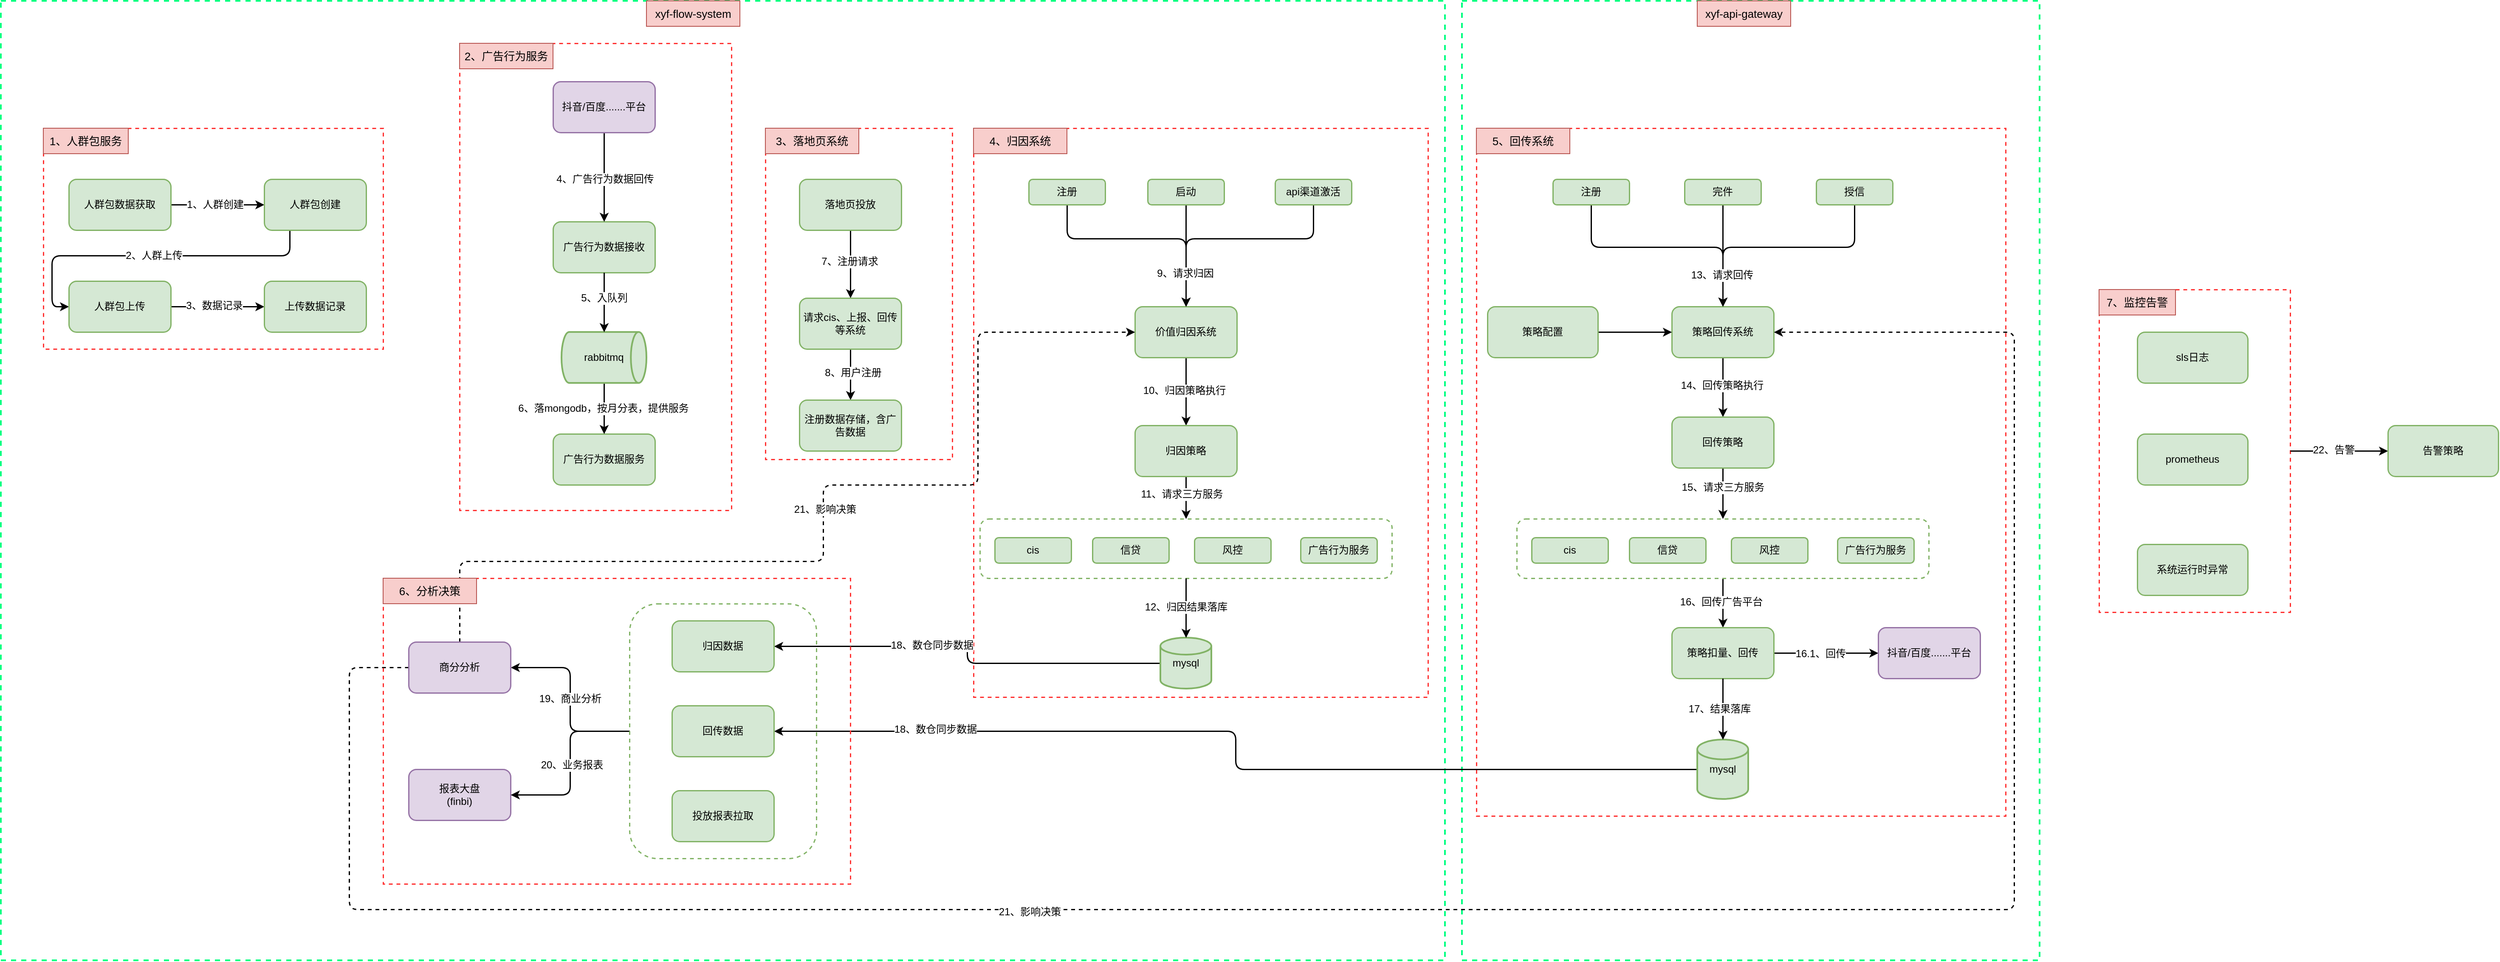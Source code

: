 <mxfile version="22.1.11" type="github">
  <diagram name="第 1 页" id="5njQPk8m6PvZPKcmq6S2">
    <mxGraphModel dx="3382" dy="1094" grid="1" gridSize="10" guides="1" tooltips="1" connect="1" arrows="1" fold="1" page="1" pageScale="1" pageWidth="827" pageHeight="1169" math="0" shadow="0">
      <root>
        <mxCell id="0" />
        <mxCell id="1" parent="0" />
        <mxCell id="nWeuy2JTWFIwtImtD7Wy-154" value="" style="rounded=0;whiteSpace=wrap;html=1;strokeWidth=1.5;fillColor=none;strokeColor=#FF3333;dashed=1;" vertex="1" parent="1">
          <mxGeometry x="737" y="260" width="623" height="810" as="geometry" />
        </mxCell>
        <mxCell id="nWeuy2JTWFIwtImtD7Wy-152" value="" style="rounded=0;whiteSpace=wrap;html=1;strokeWidth=1.5;fillColor=none;strokeColor=#FF3333;dashed=1;" vertex="1" parent="1">
          <mxGeometry x="145" y="260" width="535" height="670" as="geometry" />
        </mxCell>
        <mxCell id="nWeuy2JTWFIwtImtD7Wy-146" value="" style="rounded=0;whiteSpace=wrap;html=1;strokeWidth=1.5;fillColor=none;strokeColor=#FF3333;dashed=1;" vertex="1" parent="1">
          <mxGeometry x="-950" y="260" width="400" height="260" as="geometry" />
        </mxCell>
        <mxCell id="nWeuy2JTWFIwtImtD7Wy-149" value="" style="rounded=0;whiteSpace=wrap;html=1;strokeWidth=1.5;fillColor=none;strokeColor=#FF3333;dashed=1;" vertex="1" parent="1">
          <mxGeometry x="-460" y="160" width="320" height="550" as="geometry" />
        </mxCell>
        <mxCell id="nWeuy2JTWFIwtImtD7Wy-150" value="" style="rounded=0;whiteSpace=wrap;html=1;strokeWidth=1.5;fillColor=none;strokeColor=#FF3333;dashed=1;" vertex="1" parent="1">
          <mxGeometry x="-100" y="260" width="220" height="390" as="geometry" />
        </mxCell>
        <mxCell id="nWeuy2JTWFIwtImtD7Wy-137" value="" style="rounded=0;whiteSpace=wrap;html=1;strokeWidth=1.5;fillColor=none;strokeColor=#FF3333;dashed=1;" vertex="1" parent="1">
          <mxGeometry x="1470" y="450" width="225" height="380" as="geometry" />
        </mxCell>
        <mxCell id="nWeuy2JTWFIwtImtD7Wy-143" style="edgeStyle=orthogonalEdgeStyle;shape=connector;rounded=1;orthogonalLoop=1;jettySize=auto;html=1;labelBackgroundColor=default;strokeColor=default;strokeWidth=1.5;align=center;verticalAlign=middle;fontFamily=Helvetica;fontSize=12;fontColor=default;endArrow=classic;entryX=0;entryY=0.5;entryDx=0;entryDy=0;" edge="1" parent="1" source="nWeuy2JTWFIwtImtD7Wy-137" target="nWeuy2JTWFIwtImtD7Wy-144">
          <mxGeometry relative="1" as="geometry">
            <mxPoint x="1780" y="640" as="targetPoint" />
          </mxGeometry>
        </mxCell>
        <mxCell id="nWeuy2JTWFIwtImtD7Wy-145" value="22、告警" style="edgeLabel;html=1;align=center;verticalAlign=middle;resizable=0;points=[];fontSize=12;fontFamily=Helvetica;fontColor=default;" vertex="1" connectable="0" parent="nWeuy2JTWFIwtImtD7Wy-143">
          <mxGeometry x="-0.111" y="1" relative="1" as="geometry">
            <mxPoint as="offset" />
          </mxGeometry>
        </mxCell>
        <mxCell id="nWeuy2JTWFIwtImtD7Wy-72" value="" style="rounded=1;whiteSpace=wrap;html=1;strokeWidth=1.5;fillColor=none;strokeColor=#82b366;dashed=1;" vertex="1" parent="1">
          <mxGeometry x="152.5" y="720" width="485" height="70" as="geometry" />
        </mxCell>
        <mxCell id="nWeuy2JTWFIwtImtD7Wy-4" value="" style="rounded=0;whiteSpace=wrap;html=1;strokeColor=#00FF80;strokeWidth=2;align=center;verticalAlign=top;fontFamily=Helvetica;fontSize=12;fontColor=default;fillColor=none;dashed=1;fontStyle=1" vertex="1" parent="1">
          <mxGeometry x="720" y="110" width="680" height="1130" as="geometry" />
        </mxCell>
        <mxCell id="nWeuy2JTWFIwtImtD7Wy-5" value="" style="rounded=0;whiteSpace=wrap;html=1;strokeColor=#00FF80;strokeWidth=2;align=center;verticalAlign=top;fontFamily=Helvetica;fontSize=12;fontColor=default;fillColor=none;dashed=1;" vertex="1" parent="1">
          <mxGeometry x="-1000" y="110" width="1700" height="1130" as="geometry" />
        </mxCell>
        <mxCell id="nWeuy2JTWFIwtImtD7Wy-6" value="投放报表拉取" style="rounded=1;whiteSpace=wrap;html=1;strokeWidth=1.5;fillColor=#d5e8d4;strokeColor=#82b366;" vertex="1" parent="1">
          <mxGeometry x="-210" y="1040" width="120" height="60" as="geometry" />
        </mxCell>
        <mxCell id="nWeuy2JTWFIwtImtD7Wy-50" value="" style="edgeStyle=orthogonalEdgeStyle;shape=connector;rounded=0;orthogonalLoop=1;jettySize=auto;html=1;labelBackgroundColor=default;strokeColor=default;strokeWidth=1.5;align=center;verticalAlign=middle;fontFamily=Helvetica;fontSize=12;fontColor=default;endArrow=classic;" edge="1" parent="1" source="nWeuy2JTWFIwtImtD7Wy-7" target="nWeuy2JTWFIwtImtD7Wy-49">
          <mxGeometry relative="1" as="geometry" />
        </mxCell>
        <mxCell id="nWeuy2JTWFIwtImtD7Wy-51" value="7、注册请求" style="edgeLabel;html=1;align=center;verticalAlign=middle;resizable=0;points=[];fontSize=12;fontFamily=Helvetica;fontColor=default;" vertex="1" connectable="0" parent="nWeuy2JTWFIwtImtD7Wy-50">
          <mxGeometry x="-0.075" y="-1" relative="1" as="geometry">
            <mxPoint as="offset" />
          </mxGeometry>
        </mxCell>
        <mxCell id="nWeuy2JTWFIwtImtD7Wy-7" value="落地页投放" style="rounded=1;whiteSpace=wrap;html=1;strokeWidth=1.5;fillColor=#d5e8d4;strokeColor=#82b366;" vertex="1" parent="1">
          <mxGeometry x="-60" y="320" width="120" height="60" as="geometry" />
        </mxCell>
        <mxCell id="nWeuy2JTWFIwtImtD7Wy-90" style="edgeStyle=orthogonalEdgeStyle;shape=connector;rounded=1;orthogonalLoop=1;jettySize=auto;html=1;labelBackgroundColor=default;strokeColor=default;strokeWidth=1.5;align=center;verticalAlign=middle;fontFamily=Helvetica;fontSize=12;fontColor=default;endArrow=classic;" edge="1" parent="1" source="nWeuy2JTWFIwtImtD7Wy-8" target="nWeuy2JTWFIwtImtD7Wy-89">
          <mxGeometry relative="1" as="geometry" />
        </mxCell>
        <mxCell id="nWeuy2JTWFIwtImtD7Wy-91" value="14、回传策略执行" style="edgeLabel;html=1;align=center;verticalAlign=middle;resizable=0;points=[];fontSize=12;fontFamily=Helvetica;fontColor=default;" vertex="1" connectable="0" parent="nWeuy2JTWFIwtImtD7Wy-90">
          <mxGeometry x="-0.057" y="-1" relative="1" as="geometry">
            <mxPoint as="offset" />
          </mxGeometry>
        </mxCell>
        <mxCell id="nWeuy2JTWFIwtImtD7Wy-8" value="策略回传系统" style="rounded=1;whiteSpace=wrap;html=1;strokeWidth=1.5;fillColor=#d5e8d4;strokeColor=#82b366;" vertex="1" parent="1">
          <mxGeometry x="967" y="470" width="120" height="60" as="geometry" />
        </mxCell>
        <mxCell id="nWeuy2JTWFIwtImtD7Wy-63" value="" style="edgeStyle=orthogonalEdgeStyle;shape=connector;rounded=0;orthogonalLoop=1;jettySize=auto;html=1;labelBackgroundColor=default;strokeColor=default;strokeWidth=1.5;align=center;verticalAlign=middle;fontFamily=Helvetica;fontSize=12;fontColor=default;endArrow=classic;" edge="1" parent="1" source="nWeuy2JTWFIwtImtD7Wy-9" target="nWeuy2JTWFIwtImtD7Wy-62">
          <mxGeometry relative="1" as="geometry" />
        </mxCell>
        <mxCell id="nWeuy2JTWFIwtImtD7Wy-64" value="10、归因策略执行" style="edgeLabel;html=1;align=center;verticalAlign=middle;resizable=0;points=[];fontSize=12;fontFamily=Helvetica;fontColor=default;" vertex="1" connectable="0" parent="nWeuy2JTWFIwtImtD7Wy-63">
          <mxGeometry x="-0.029" y="-2" relative="1" as="geometry">
            <mxPoint as="offset" />
          </mxGeometry>
        </mxCell>
        <mxCell id="nWeuy2JTWFIwtImtD7Wy-9" value="价值归因系统" style="rounded=1;whiteSpace=wrap;html=1;strokeWidth=1.5;fillColor=#d5e8d4;strokeColor=#82b366;" vertex="1" parent="1">
          <mxGeometry x="335" y="470" width="120" height="60" as="geometry" />
        </mxCell>
        <mxCell id="nWeuy2JTWFIwtImtD7Wy-88" style="edgeStyle=orthogonalEdgeStyle;shape=connector;rounded=1;orthogonalLoop=1;jettySize=auto;html=1;entryX=0;entryY=0.5;entryDx=0;entryDy=0;labelBackgroundColor=default;strokeColor=default;strokeWidth=1.5;align=center;verticalAlign=middle;fontFamily=Helvetica;fontSize=12;fontColor=default;endArrow=classic;" edge="1" parent="1" source="nWeuy2JTWFIwtImtD7Wy-10" target="nWeuy2JTWFIwtImtD7Wy-8">
          <mxGeometry relative="1" as="geometry" />
        </mxCell>
        <mxCell id="nWeuy2JTWFIwtImtD7Wy-10" value="策略配置" style="rounded=1;whiteSpace=wrap;html=1;strokeWidth=1.5;fillColor=#d5e8d4;strokeColor=#82b366;" vertex="1" parent="1">
          <mxGeometry x="750" y="470" width="130" height="60" as="geometry" />
        </mxCell>
        <mxCell id="nWeuy2JTWFIwtImtD7Wy-32" style="edgeStyle=orthogonalEdgeStyle;rounded=0;orthogonalLoop=1;jettySize=auto;html=1;entryX=0;entryY=0.5;entryDx=0;entryDy=0;fontFamily=Helvetica;fontSize=12;fontColor=default;strokeWidth=1.5;" edge="1" parent="1" source="nWeuy2JTWFIwtImtD7Wy-11" target="nWeuy2JTWFIwtImtD7Wy-29">
          <mxGeometry relative="1" as="geometry" />
        </mxCell>
        <mxCell id="nWeuy2JTWFIwtImtD7Wy-37" value="1、人群创建" style="edgeLabel;html=1;align=center;verticalAlign=middle;resizable=0;points=[];fontSize=12;fontFamily=Helvetica;fontColor=default;" vertex="1" connectable="0" parent="nWeuy2JTWFIwtImtD7Wy-32">
          <mxGeometry x="-0.25" y="2" relative="1" as="geometry">
            <mxPoint x="10" y="2" as="offset" />
          </mxGeometry>
        </mxCell>
        <mxCell id="nWeuy2JTWFIwtImtD7Wy-11" value="人群包数据获取" style="rounded=1;whiteSpace=wrap;html=1;strokeWidth=1.5;fillColor=#d5e8d4;strokeColor=#82b366;" vertex="1" parent="1">
          <mxGeometry x="-920" y="320" width="120" height="60" as="geometry" />
        </mxCell>
        <mxCell id="nWeuy2JTWFIwtImtD7Wy-12" value="报表大盘&lt;br&gt;(finbi)" style="rounded=1;whiteSpace=wrap;html=1;strokeWidth=1.5;fillColor=#e1d5e7;strokeColor=#9673a6;" vertex="1" parent="1">
          <mxGeometry x="-520" y="1015" width="120" height="60" as="geometry" />
        </mxCell>
        <mxCell id="nWeuy2JTWFIwtImtD7Wy-13" value="广告行为数据接收" style="rounded=1;whiteSpace=wrap;html=1;strokeWidth=1.5;fillColor=#d5e8d4;strokeColor=#82b366;" vertex="1" parent="1">
          <mxGeometry x="-350" y="370" width="120" height="60" as="geometry" />
        </mxCell>
        <mxCell id="nWeuy2JTWFIwtImtD7Wy-35" style="edgeStyle=orthogonalEdgeStyle;shape=connector;rounded=1;orthogonalLoop=1;jettySize=auto;html=1;entryX=0;entryY=0.5;entryDx=0;entryDy=0;labelBackgroundColor=default;strokeColor=default;strokeWidth=1.5;align=center;verticalAlign=middle;fontFamily=Helvetica;fontSize=12;fontColor=default;endArrow=classic;" edge="1" parent="1" source="nWeuy2JTWFIwtImtD7Wy-29" target="nWeuy2JTWFIwtImtD7Wy-30">
          <mxGeometry relative="1" as="geometry">
            <Array as="points">
              <mxPoint x="-660" y="410" />
              <mxPoint x="-940" y="410" />
              <mxPoint x="-940" y="470" />
            </Array>
          </mxGeometry>
        </mxCell>
        <mxCell id="nWeuy2JTWFIwtImtD7Wy-38" value="2、人群上传" style="edgeLabel;html=1;align=center;verticalAlign=middle;resizable=0;points=[];fontSize=12;fontFamily=Helvetica;fontColor=default;" vertex="1" connectable="0" parent="nWeuy2JTWFIwtImtD7Wy-35">
          <mxGeometry x="-0.026" relative="1" as="geometry">
            <mxPoint as="offset" />
          </mxGeometry>
        </mxCell>
        <mxCell id="nWeuy2JTWFIwtImtD7Wy-29" value="人群包创建" style="rounded=1;whiteSpace=wrap;html=1;strokeWidth=1.5;fillColor=#d5e8d4;strokeColor=#82b366;" vertex="1" parent="1">
          <mxGeometry x="-690" y="320" width="120" height="60" as="geometry" />
        </mxCell>
        <mxCell id="nWeuy2JTWFIwtImtD7Wy-36" style="edgeStyle=orthogonalEdgeStyle;shape=connector;rounded=0;orthogonalLoop=1;jettySize=auto;html=1;entryX=0;entryY=0.5;entryDx=0;entryDy=0;labelBackgroundColor=default;strokeColor=default;strokeWidth=1.5;align=center;verticalAlign=middle;fontFamily=Helvetica;fontSize=12;fontColor=default;endArrow=classic;" edge="1" parent="1" source="nWeuy2JTWFIwtImtD7Wy-30" target="nWeuy2JTWFIwtImtD7Wy-31">
          <mxGeometry relative="1" as="geometry" />
        </mxCell>
        <mxCell id="nWeuy2JTWFIwtImtD7Wy-39" value="3、数据记录" style="edgeLabel;html=1;align=center;verticalAlign=middle;resizable=0;points=[];fontSize=12;fontFamily=Helvetica;fontColor=default;" vertex="1" connectable="0" parent="nWeuy2JTWFIwtImtD7Wy-36">
          <mxGeometry x="-0.073" y="5" relative="1" as="geometry">
            <mxPoint y="4" as="offset" />
          </mxGeometry>
        </mxCell>
        <mxCell id="nWeuy2JTWFIwtImtD7Wy-30" value="人群包上传" style="rounded=1;whiteSpace=wrap;html=1;strokeWidth=1.5;fillColor=#d5e8d4;strokeColor=#82b366;" vertex="1" parent="1">
          <mxGeometry x="-920" y="440" width="120" height="60" as="geometry" />
        </mxCell>
        <mxCell id="nWeuy2JTWFIwtImtD7Wy-31" value="上传数据记录" style="rounded=1;whiteSpace=wrap;html=1;strokeWidth=1.5;fillColor=#d5e8d4;strokeColor=#82b366;" vertex="1" parent="1">
          <mxGeometry x="-690" y="440" width="120" height="60" as="geometry" />
        </mxCell>
        <mxCell id="nWeuy2JTWFIwtImtD7Wy-41" style="edgeStyle=orthogonalEdgeStyle;shape=connector;rounded=0;orthogonalLoop=1;jettySize=auto;html=1;entryX=0.5;entryY=0;entryDx=0;entryDy=0;labelBackgroundColor=default;strokeColor=default;strokeWidth=1.5;align=center;verticalAlign=middle;fontFamily=Helvetica;fontSize=12;fontColor=default;endArrow=classic;" edge="1" parent="1" source="nWeuy2JTWFIwtImtD7Wy-40" target="nWeuy2JTWFIwtImtD7Wy-13">
          <mxGeometry relative="1" as="geometry" />
        </mxCell>
        <mxCell id="nWeuy2JTWFIwtImtD7Wy-42" value="4、广告行为数据回传" style="edgeLabel;html=1;align=center;verticalAlign=middle;resizable=0;points=[];fontSize=12;fontFamily=Helvetica;fontColor=default;" vertex="1" connectable="0" parent="nWeuy2JTWFIwtImtD7Wy-41">
          <mxGeometry x="0.05" y="1" relative="1" as="geometry">
            <mxPoint as="offset" />
          </mxGeometry>
        </mxCell>
        <mxCell id="nWeuy2JTWFIwtImtD7Wy-40" value="抖音/百度.......平台" style="rounded=1;whiteSpace=wrap;html=1;strokeWidth=1.5;fillColor=#e1d5e7;strokeColor=#9673a6;" vertex="1" parent="1">
          <mxGeometry x="-350" y="205" width="120" height="60" as="geometry" />
        </mxCell>
        <mxCell id="nWeuy2JTWFIwtImtD7Wy-43" value="广告行为数据服务" style="rounded=1;whiteSpace=wrap;html=1;strokeWidth=1.5;fillColor=#d5e8d4;strokeColor=#82b366;" vertex="1" parent="1">
          <mxGeometry x="-350" y="620" width="120" height="60" as="geometry" />
        </mxCell>
        <mxCell id="nWeuy2JTWFIwtImtD7Wy-46" style="edgeStyle=orthogonalEdgeStyle;shape=connector;rounded=0;orthogonalLoop=1;jettySize=auto;html=1;entryX=0.5;entryY=0;entryDx=0;entryDy=0;labelBackgroundColor=default;strokeColor=default;strokeWidth=1.5;align=center;verticalAlign=middle;fontFamily=Helvetica;fontSize=12;fontColor=default;endArrow=classic;" edge="1" parent="1" source="nWeuy2JTWFIwtImtD7Wy-44" target="nWeuy2JTWFIwtImtD7Wy-43">
          <mxGeometry relative="1" as="geometry" />
        </mxCell>
        <mxCell id="nWeuy2JTWFIwtImtD7Wy-48" value="6、落mongodb，按月分表，提供服务" style="edgeLabel;html=1;align=center;verticalAlign=middle;resizable=0;points=[];fontSize=12;fontFamily=Helvetica;fontColor=default;" vertex="1" connectable="0" parent="nWeuy2JTWFIwtImtD7Wy-46">
          <mxGeometry y="-1" relative="1" as="geometry">
            <mxPoint as="offset" />
          </mxGeometry>
        </mxCell>
        <mxCell id="nWeuy2JTWFIwtImtD7Wy-44" value="rabbitmq" style="strokeWidth=2;html=1;shape=mxgraph.flowchart.direct_data;whiteSpace=wrap;rounded=1;strokeColor=#82b366;align=center;verticalAlign=middle;fontFamily=Helvetica;fontSize=12;fontColor=default;fillColor=#d5e8d4;" vertex="1" parent="1">
          <mxGeometry x="-340" y="500" width="100" height="60" as="geometry" />
        </mxCell>
        <mxCell id="nWeuy2JTWFIwtImtD7Wy-45" style="edgeStyle=orthogonalEdgeStyle;shape=connector;rounded=0;orthogonalLoop=1;jettySize=auto;html=1;entryX=0.5;entryY=0;entryDx=0;entryDy=0;entryPerimeter=0;labelBackgroundColor=default;strokeColor=default;strokeWidth=1.5;align=center;verticalAlign=middle;fontFamily=Helvetica;fontSize=12;fontColor=default;endArrow=classic;" edge="1" parent="1" source="nWeuy2JTWFIwtImtD7Wy-13" target="nWeuy2JTWFIwtImtD7Wy-44">
          <mxGeometry relative="1" as="geometry" />
        </mxCell>
        <mxCell id="nWeuy2JTWFIwtImtD7Wy-47" value="5、入队列" style="edgeLabel;html=1;align=center;verticalAlign=middle;resizable=0;points=[];fontSize=12;fontFamily=Helvetica;fontColor=default;" vertex="1" connectable="0" parent="nWeuy2JTWFIwtImtD7Wy-45">
          <mxGeometry x="-0.314" y="1" relative="1" as="geometry">
            <mxPoint x="-1" y="6" as="offset" />
          </mxGeometry>
        </mxCell>
        <mxCell id="nWeuy2JTWFIwtImtD7Wy-53" value="" style="edgeStyle=orthogonalEdgeStyle;shape=connector;rounded=0;orthogonalLoop=1;jettySize=auto;html=1;labelBackgroundColor=default;strokeColor=default;strokeWidth=1.5;align=center;verticalAlign=middle;fontFamily=Helvetica;fontSize=12;fontColor=default;endArrow=classic;" edge="1" parent="1" source="nWeuy2JTWFIwtImtD7Wy-49" target="nWeuy2JTWFIwtImtD7Wy-52">
          <mxGeometry relative="1" as="geometry" />
        </mxCell>
        <mxCell id="nWeuy2JTWFIwtImtD7Wy-54" value="8、用户注册" style="edgeLabel;html=1;align=center;verticalAlign=middle;resizable=0;points=[];fontSize=12;fontFamily=Helvetica;fontColor=default;" vertex="1" connectable="0" parent="nWeuy2JTWFIwtImtD7Wy-53">
          <mxGeometry x="-0.08" y="3" relative="1" as="geometry">
            <mxPoint as="offset" />
          </mxGeometry>
        </mxCell>
        <mxCell id="nWeuy2JTWFIwtImtD7Wy-49" value="请求cis、上报、回传等系统" style="rounded=1;whiteSpace=wrap;html=1;strokeWidth=1.5;fillColor=#d5e8d4;strokeColor=#82b366;" vertex="1" parent="1">
          <mxGeometry x="-60" y="460" width="120" height="60" as="geometry" />
        </mxCell>
        <mxCell id="nWeuy2JTWFIwtImtD7Wy-52" value="注册数据存储，含广告数据" style="rounded=1;whiteSpace=wrap;html=1;strokeWidth=1.5;fillColor=#d5e8d4;strokeColor=#82b366;" vertex="1" parent="1">
          <mxGeometry x="-60" y="580" width="120" height="60" as="geometry" />
        </mxCell>
        <mxCell id="nWeuy2JTWFIwtImtD7Wy-58" style="edgeStyle=orthogonalEdgeStyle;shape=connector;rounded=1;orthogonalLoop=1;jettySize=auto;html=1;entryX=0.5;entryY=0;entryDx=0;entryDy=0;labelBackgroundColor=default;strokeColor=default;strokeWidth=1.5;align=center;verticalAlign=middle;fontFamily=Helvetica;fontSize=12;fontColor=default;endArrow=classic;" edge="1" parent="1" source="nWeuy2JTWFIwtImtD7Wy-55" target="nWeuy2JTWFIwtImtD7Wy-9">
          <mxGeometry relative="1" as="geometry">
            <Array as="points">
              <mxPoint x="255" y="390" />
              <mxPoint x="395" y="390" />
            </Array>
          </mxGeometry>
        </mxCell>
        <mxCell id="nWeuy2JTWFIwtImtD7Wy-55" value="注册" style="rounded=1;whiteSpace=wrap;html=1;strokeWidth=1.5;fillColor=#d5e8d4;strokeColor=#82b366;" vertex="1" parent="1">
          <mxGeometry x="210" y="320" width="90" height="30" as="geometry" />
        </mxCell>
        <mxCell id="nWeuy2JTWFIwtImtD7Wy-59" style="edgeStyle=orthogonalEdgeStyle;shape=connector;rounded=0;orthogonalLoop=1;jettySize=auto;html=1;entryX=0.5;entryY=0;entryDx=0;entryDy=0;labelBackgroundColor=default;strokeColor=default;strokeWidth=1.5;align=center;verticalAlign=middle;fontFamily=Helvetica;fontSize=12;fontColor=default;endArrow=classic;" edge="1" parent="1" source="nWeuy2JTWFIwtImtD7Wy-56" target="nWeuy2JTWFIwtImtD7Wy-9">
          <mxGeometry relative="1" as="geometry" />
        </mxCell>
        <mxCell id="nWeuy2JTWFIwtImtD7Wy-56" value="启动" style="rounded=1;whiteSpace=wrap;html=1;strokeWidth=1.5;fillColor=#d5e8d4;strokeColor=#82b366;" vertex="1" parent="1">
          <mxGeometry x="350" y="320" width="90" height="30" as="geometry" />
        </mxCell>
        <mxCell id="nWeuy2JTWFIwtImtD7Wy-60" style="edgeStyle=orthogonalEdgeStyle;shape=connector;rounded=1;orthogonalLoop=1;jettySize=auto;html=1;entryX=0.5;entryY=0;entryDx=0;entryDy=0;labelBackgroundColor=default;strokeColor=default;strokeWidth=1.5;align=center;verticalAlign=middle;fontFamily=Helvetica;fontSize=12;fontColor=default;endArrow=classic;" edge="1" parent="1" source="nWeuy2JTWFIwtImtD7Wy-57" target="nWeuy2JTWFIwtImtD7Wy-9">
          <mxGeometry relative="1" as="geometry">
            <Array as="points">
              <mxPoint x="545" y="390" />
              <mxPoint x="395" y="390" />
            </Array>
          </mxGeometry>
        </mxCell>
        <mxCell id="nWeuy2JTWFIwtImtD7Wy-61" value="9、请求归因" style="edgeLabel;html=1;align=center;verticalAlign=middle;resizable=0;points=[];fontSize=12;fontFamily=Helvetica;fontColor=default;" vertex="1" connectable="0" parent="nWeuy2JTWFIwtImtD7Wy-60">
          <mxGeometry x="0.711" y="-1" relative="1" as="geometry">
            <mxPoint as="offset" />
          </mxGeometry>
        </mxCell>
        <mxCell id="nWeuy2JTWFIwtImtD7Wy-57" value="api渠道激活" style="rounded=1;whiteSpace=wrap;html=1;strokeWidth=1.5;fillColor=#d5e8d4;strokeColor=#82b366;" vertex="1" parent="1">
          <mxGeometry x="500" y="320" width="90" height="30" as="geometry" />
        </mxCell>
        <mxCell id="nWeuy2JTWFIwtImtD7Wy-73" style="edgeStyle=orthogonalEdgeStyle;shape=connector;rounded=0;orthogonalLoop=1;jettySize=auto;html=1;entryX=0.5;entryY=0;entryDx=0;entryDy=0;labelBackgroundColor=default;strokeColor=default;strokeWidth=1.5;align=center;verticalAlign=middle;fontFamily=Helvetica;fontSize=12;fontColor=default;endArrow=classic;" edge="1" parent="1" source="nWeuy2JTWFIwtImtD7Wy-62" target="nWeuy2JTWFIwtImtD7Wy-72">
          <mxGeometry relative="1" as="geometry" />
        </mxCell>
        <mxCell id="nWeuy2JTWFIwtImtD7Wy-75" value="11、请求三方服务" style="edgeLabel;html=1;align=center;verticalAlign=middle;resizable=0;points=[];fontSize=12;fontFamily=Helvetica;fontColor=default;" vertex="1" connectable="0" parent="nWeuy2JTWFIwtImtD7Wy-73">
          <mxGeometry x="-0.16" y="2" relative="1" as="geometry">
            <mxPoint x="-7" as="offset" />
          </mxGeometry>
        </mxCell>
        <mxCell id="nWeuy2JTWFIwtImtD7Wy-62" value="归因策略" style="rounded=1;whiteSpace=wrap;html=1;strokeWidth=1.5;fillColor=#d5e8d4;strokeColor=#82b366;" vertex="1" parent="1">
          <mxGeometry x="335" y="610" width="120" height="60" as="geometry" />
        </mxCell>
        <mxCell id="nWeuy2JTWFIwtImtD7Wy-114" style="edgeStyle=orthogonalEdgeStyle;shape=connector;rounded=1;orthogonalLoop=1;jettySize=auto;html=1;entryX=1;entryY=0.5;entryDx=0;entryDy=0;labelBackgroundColor=default;strokeColor=default;strokeWidth=1.5;align=center;verticalAlign=middle;fontFamily=Helvetica;fontSize=12;fontColor=default;endArrow=classic;" edge="1" parent="1" source="nWeuy2JTWFIwtImtD7Wy-65" target="nWeuy2JTWFIwtImtD7Wy-112">
          <mxGeometry relative="1" as="geometry" />
        </mxCell>
        <mxCell id="nWeuy2JTWFIwtImtD7Wy-116" value="18、数仓同步数据" style="edgeLabel;html=1;align=center;verticalAlign=middle;resizable=0;points=[];fontSize=12;fontFamily=Helvetica;fontColor=default;" vertex="1" connectable="0" parent="nWeuy2JTWFIwtImtD7Wy-114">
          <mxGeometry x="0.217" y="-1" relative="1" as="geometry">
            <mxPoint as="offset" />
          </mxGeometry>
        </mxCell>
        <mxCell id="nWeuy2JTWFIwtImtD7Wy-65" value="mysql" style="strokeWidth=2;html=1;shape=mxgraph.flowchart.database;whiteSpace=wrap;rounded=1;strokeColor=#82b366;align=center;verticalAlign=middle;fontFamily=Helvetica;fontSize=12;fontColor=default;fillColor=#d5e8d4;" vertex="1" parent="1">
          <mxGeometry x="365" y="860" width="60" height="60" as="geometry" />
        </mxCell>
        <mxCell id="nWeuy2JTWFIwtImtD7Wy-68" value="cis" style="rounded=1;whiteSpace=wrap;html=1;strokeWidth=1.5;fillColor=#d5e8d4;strokeColor=#82b366;" vertex="1" parent="1">
          <mxGeometry x="170" y="742" width="90" height="30" as="geometry" />
        </mxCell>
        <mxCell id="nWeuy2JTWFIwtImtD7Wy-69" value="信贷" style="rounded=1;whiteSpace=wrap;html=1;strokeWidth=1.5;fillColor=#d5e8d4;strokeColor=#82b366;" vertex="1" parent="1">
          <mxGeometry x="285" y="742" width="90" height="30" as="geometry" />
        </mxCell>
        <mxCell id="nWeuy2JTWFIwtImtD7Wy-70" value="风控" style="rounded=1;whiteSpace=wrap;html=1;strokeWidth=1.5;fillColor=#d5e8d4;strokeColor=#82b366;" vertex="1" parent="1">
          <mxGeometry x="405" y="742" width="90" height="30" as="geometry" />
        </mxCell>
        <mxCell id="nWeuy2JTWFIwtImtD7Wy-71" value="广告行为服务" style="rounded=1;whiteSpace=wrap;html=1;strokeWidth=1.5;fillColor=#d5e8d4;strokeColor=#82b366;" vertex="1" parent="1">
          <mxGeometry x="530" y="742" width="90" height="30" as="geometry" />
        </mxCell>
        <mxCell id="nWeuy2JTWFIwtImtD7Wy-74" style="edgeStyle=orthogonalEdgeStyle;shape=connector;rounded=0;orthogonalLoop=1;jettySize=auto;html=1;entryX=0.5;entryY=0;entryDx=0;entryDy=0;entryPerimeter=0;labelBackgroundColor=default;strokeColor=default;strokeWidth=1.5;align=center;verticalAlign=middle;fontFamily=Helvetica;fontSize=12;fontColor=default;endArrow=classic;" edge="1" parent="1" source="nWeuy2JTWFIwtImtD7Wy-72" target="nWeuy2JTWFIwtImtD7Wy-65">
          <mxGeometry relative="1" as="geometry" />
        </mxCell>
        <mxCell id="nWeuy2JTWFIwtImtD7Wy-76" value="12、归因结果落库" style="edgeLabel;html=1;align=center;verticalAlign=middle;resizable=0;points=[];fontSize=12;fontFamily=Helvetica;fontColor=default;" vertex="1" connectable="0" parent="nWeuy2JTWFIwtImtD7Wy-74">
          <mxGeometry x="-0.033" relative="1" as="geometry">
            <mxPoint as="offset" />
          </mxGeometry>
        </mxCell>
        <mxCell id="nWeuy2JTWFIwtImtD7Wy-85" style="edgeStyle=orthogonalEdgeStyle;shape=connector;rounded=1;orthogonalLoop=1;jettySize=auto;html=1;entryX=0.5;entryY=0;entryDx=0;entryDy=0;labelBackgroundColor=default;strokeColor=default;strokeWidth=1.5;align=center;verticalAlign=middle;fontFamily=Helvetica;fontSize=12;fontColor=default;endArrow=classic;" edge="1" parent="1" source="nWeuy2JTWFIwtImtD7Wy-77" target="nWeuy2JTWFIwtImtD7Wy-8">
          <mxGeometry relative="1" as="geometry">
            <Array as="points">
              <mxPoint x="872" y="400" />
              <mxPoint x="1027" y="400" />
            </Array>
          </mxGeometry>
        </mxCell>
        <mxCell id="nWeuy2JTWFIwtImtD7Wy-77" value="注册" style="rounded=1;whiteSpace=wrap;html=1;strokeWidth=1.5;fillColor=#d5e8d4;strokeColor=#82b366;" vertex="1" parent="1">
          <mxGeometry x="827" y="320" width="90" height="30" as="geometry" />
        </mxCell>
        <mxCell id="nWeuy2JTWFIwtImtD7Wy-83" style="edgeStyle=orthogonalEdgeStyle;shape=connector;rounded=1;orthogonalLoop=1;jettySize=auto;html=1;entryX=0.5;entryY=0;entryDx=0;entryDy=0;labelBackgroundColor=default;strokeColor=default;strokeWidth=1.5;align=center;verticalAlign=middle;fontFamily=Helvetica;fontSize=12;fontColor=default;endArrow=classic;" edge="1" parent="1" source="nWeuy2JTWFIwtImtD7Wy-78" target="nWeuy2JTWFIwtImtD7Wy-8">
          <mxGeometry relative="1" as="geometry" />
        </mxCell>
        <mxCell id="nWeuy2JTWFIwtImtD7Wy-78" value="完件" style="rounded=1;whiteSpace=wrap;html=1;strokeWidth=1.5;fillColor=#d5e8d4;strokeColor=#82b366;" vertex="1" parent="1">
          <mxGeometry x="982" y="320" width="90" height="30" as="geometry" />
        </mxCell>
        <mxCell id="nWeuy2JTWFIwtImtD7Wy-86" style="edgeStyle=orthogonalEdgeStyle;shape=connector;rounded=1;orthogonalLoop=1;jettySize=auto;html=1;entryX=0.5;entryY=0;entryDx=0;entryDy=0;labelBackgroundColor=default;strokeColor=default;strokeWidth=1.5;align=center;verticalAlign=middle;fontFamily=Helvetica;fontSize=12;fontColor=default;endArrow=classic;" edge="1" parent="1" source="nWeuy2JTWFIwtImtD7Wy-79" target="nWeuy2JTWFIwtImtD7Wy-8">
          <mxGeometry relative="1" as="geometry">
            <Array as="points">
              <mxPoint x="1182" y="400" />
              <mxPoint x="1027" y="400" />
            </Array>
          </mxGeometry>
        </mxCell>
        <mxCell id="nWeuy2JTWFIwtImtD7Wy-87" value="13、请求回传" style="edgeLabel;html=1;align=center;verticalAlign=middle;resizable=0;points=[];fontSize=12;fontFamily=Helvetica;fontColor=default;" vertex="1" connectable="0" parent="nWeuy2JTWFIwtImtD7Wy-86">
          <mxGeometry x="0.731" y="-1" relative="1" as="geometry">
            <mxPoint as="offset" />
          </mxGeometry>
        </mxCell>
        <mxCell id="nWeuy2JTWFIwtImtD7Wy-79" value="授信" style="rounded=1;whiteSpace=wrap;html=1;strokeWidth=1.5;fillColor=#d5e8d4;strokeColor=#82b366;" vertex="1" parent="1">
          <mxGeometry x="1137" y="320" width="90" height="30" as="geometry" />
        </mxCell>
        <mxCell id="nWeuy2JTWFIwtImtD7Wy-99" style="edgeStyle=orthogonalEdgeStyle;shape=connector;rounded=1;orthogonalLoop=1;jettySize=auto;html=1;entryX=0.5;entryY=0;entryDx=0;entryDy=0;labelBackgroundColor=default;strokeColor=default;strokeWidth=1.5;align=center;verticalAlign=middle;fontFamily=Helvetica;fontSize=12;fontColor=default;endArrow=classic;" edge="1" parent="1" source="nWeuy2JTWFIwtImtD7Wy-89" target="nWeuy2JTWFIwtImtD7Wy-94">
          <mxGeometry relative="1" as="geometry" />
        </mxCell>
        <mxCell id="nWeuy2JTWFIwtImtD7Wy-100" value="15、请求三方服务" style="edgeLabel;html=1;align=center;verticalAlign=middle;resizable=0;points=[];fontSize=12;fontFamily=Helvetica;fontColor=default;" vertex="1" connectable="0" parent="nWeuy2JTWFIwtImtD7Wy-99">
          <mxGeometry x="-0.233" relative="1" as="geometry">
            <mxPoint as="offset" />
          </mxGeometry>
        </mxCell>
        <mxCell id="nWeuy2JTWFIwtImtD7Wy-89" value="回传策略" style="rounded=1;whiteSpace=wrap;html=1;strokeWidth=1.5;fillColor=#d5e8d4;strokeColor=#82b366;align=center;verticalAlign=middle;fontFamily=Helvetica;fontSize=12;fontColor=default;" vertex="1" parent="1">
          <mxGeometry x="967" y="600" width="120" height="60" as="geometry" />
        </mxCell>
        <mxCell id="nWeuy2JTWFIwtImtD7Wy-104" style="edgeStyle=orthogonalEdgeStyle;shape=connector;rounded=1;orthogonalLoop=1;jettySize=auto;html=1;entryX=0.5;entryY=0;entryDx=0;entryDy=0;labelBackgroundColor=default;strokeColor=default;strokeWidth=1.5;align=center;verticalAlign=middle;fontFamily=Helvetica;fontSize=12;fontColor=default;endArrow=classic;" edge="1" parent="1" source="nWeuy2JTWFIwtImtD7Wy-94" target="nWeuy2JTWFIwtImtD7Wy-103">
          <mxGeometry relative="1" as="geometry" />
        </mxCell>
        <mxCell id="nWeuy2JTWFIwtImtD7Wy-107" value="16、回传广告平台" style="edgeLabel;html=1;align=center;verticalAlign=middle;resizable=0;points=[];fontSize=12;fontFamily=Helvetica;fontColor=default;" vertex="1" connectable="0" parent="nWeuy2JTWFIwtImtD7Wy-104">
          <mxGeometry x="-0.04" y="-2" relative="1" as="geometry">
            <mxPoint as="offset" />
          </mxGeometry>
        </mxCell>
        <mxCell id="nWeuy2JTWFIwtImtD7Wy-94" value="" style="rounded=1;whiteSpace=wrap;html=1;strokeWidth=1.5;fillColor=none;strokeColor=#82b366;dashed=1;" vertex="1" parent="1">
          <mxGeometry x="784.5" y="720" width="485" height="70" as="geometry" />
        </mxCell>
        <mxCell id="nWeuy2JTWFIwtImtD7Wy-95" value="cis" style="rounded=1;whiteSpace=wrap;html=1;strokeWidth=1.5;fillColor=#d5e8d4;strokeColor=#82b366;" vertex="1" parent="1">
          <mxGeometry x="802" y="742" width="90" height="30" as="geometry" />
        </mxCell>
        <mxCell id="nWeuy2JTWFIwtImtD7Wy-96" value="信贷" style="rounded=1;whiteSpace=wrap;html=1;strokeWidth=1.5;fillColor=#d5e8d4;strokeColor=#82b366;" vertex="1" parent="1">
          <mxGeometry x="917" y="742" width="90" height="30" as="geometry" />
        </mxCell>
        <mxCell id="nWeuy2JTWFIwtImtD7Wy-97" value="风控" style="rounded=1;whiteSpace=wrap;html=1;strokeWidth=1.5;fillColor=#d5e8d4;strokeColor=#82b366;" vertex="1" parent="1">
          <mxGeometry x="1037" y="742" width="90" height="30" as="geometry" />
        </mxCell>
        <mxCell id="nWeuy2JTWFIwtImtD7Wy-98" value="广告行为服务" style="rounded=1;whiteSpace=wrap;html=1;strokeWidth=1.5;fillColor=#d5e8d4;strokeColor=#82b366;" vertex="1" parent="1">
          <mxGeometry x="1162" y="742" width="90" height="30" as="geometry" />
        </mxCell>
        <mxCell id="nWeuy2JTWFIwtImtD7Wy-110" style="edgeStyle=orthogonalEdgeStyle;shape=connector;rounded=1;orthogonalLoop=1;jettySize=auto;html=1;labelBackgroundColor=default;strokeColor=default;strokeWidth=1.5;align=center;verticalAlign=middle;fontFamily=Helvetica;fontSize=12;fontColor=default;endArrow=classic;" edge="1" parent="1" source="nWeuy2JTWFIwtImtD7Wy-103" target="nWeuy2JTWFIwtImtD7Wy-109">
          <mxGeometry relative="1" as="geometry" />
        </mxCell>
        <mxCell id="nWeuy2JTWFIwtImtD7Wy-111" value="16.1、回传" style="edgeLabel;html=1;align=center;verticalAlign=middle;resizable=0;points=[];fontSize=12;fontFamily=Helvetica;fontColor=default;" vertex="1" connectable="0" parent="nWeuy2JTWFIwtImtD7Wy-110">
          <mxGeometry x="-0.106" y="-1" relative="1" as="geometry">
            <mxPoint as="offset" />
          </mxGeometry>
        </mxCell>
        <mxCell id="nWeuy2JTWFIwtImtD7Wy-103" value="策略扣量、回传" style="rounded=1;whiteSpace=wrap;html=1;strokeWidth=1.5;fillColor=#d5e8d4;strokeColor=#82b366;" vertex="1" parent="1">
          <mxGeometry x="967" y="848" width="120" height="60" as="geometry" />
        </mxCell>
        <mxCell id="nWeuy2JTWFIwtImtD7Wy-115" style="edgeStyle=orthogonalEdgeStyle;shape=connector;rounded=1;orthogonalLoop=1;jettySize=auto;html=1;entryX=1;entryY=0.5;entryDx=0;entryDy=0;labelBackgroundColor=default;strokeColor=default;strokeWidth=1.5;align=center;verticalAlign=middle;fontFamily=Helvetica;fontSize=12;fontColor=default;endArrow=classic;" edge="1" parent="1" source="nWeuy2JTWFIwtImtD7Wy-105" target="nWeuy2JTWFIwtImtD7Wy-113">
          <mxGeometry relative="1" as="geometry" />
        </mxCell>
        <mxCell id="nWeuy2JTWFIwtImtD7Wy-118" value="18、数仓同步数据" style="edgeLabel;html=1;align=center;verticalAlign=middle;resizable=0;points=[];fontSize=12;fontFamily=Helvetica;fontColor=default;" vertex="1" connectable="0" parent="nWeuy2JTWFIwtImtD7Wy-115">
          <mxGeometry x="0.444" y="-2" relative="1" as="geometry">
            <mxPoint x="-125" as="offset" />
          </mxGeometry>
        </mxCell>
        <mxCell id="nWeuy2JTWFIwtImtD7Wy-105" value="mysql" style="strokeWidth=2;html=1;shape=mxgraph.flowchart.database;whiteSpace=wrap;rounded=1;strokeColor=#82b366;align=center;verticalAlign=middle;fontFamily=Helvetica;fontSize=12;fontColor=default;fillColor=#d5e8d4;" vertex="1" parent="1">
          <mxGeometry x="997" y="980" width="60" height="70" as="geometry" />
        </mxCell>
        <mxCell id="nWeuy2JTWFIwtImtD7Wy-106" style="edgeStyle=orthogonalEdgeStyle;shape=connector;rounded=1;orthogonalLoop=1;jettySize=auto;html=1;entryX=0.5;entryY=0;entryDx=0;entryDy=0;entryPerimeter=0;labelBackgroundColor=default;strokeColor=default;strokeWidth=1.5;align=center;verticalAlign=middle;fontFamily=Helvetica;fontSize=12;fontColor=default;endArrow=classic;" edge="1" parent="1" source="nWeuy2JTWFIwtImtD7Wy-103" target="nWeuy2JTWFIwtImtD7Wy-105">
          <mxGeometry relative="1" as="geometry" />
        </mxCell>
        <mxCell id="nWeuy2JTWFIwtImtD7Wy-108" value="17、结果落库" style="edgeLabel;html=1;align=center;verticalAlign=middle;resizable=0;points=[];fontSize=12;fontFamily=Helvetica;fontColor=default;" vertex="1" connectable="0" parent="nWeuy2JTWFIwtImtD7Wy-106">
          <mxGeometry y="-4" relative="1" as="geometry">
            <mxPoint as="offset" />
          </mxGeometry>
        </mxCell>
        <mxCell id="nWeuy2JTWFIwtImtD7Wy-109" value="抖音/百度.......平台" style="rounded=1;whiteSpace=wrap;html=1;strokeWidth=1.5;fillColor=#e1d5e7;strokeColor=#9673a6;" vertex="1" parent="1">
          <mxGeometry x="1210" y="848" width="120" height="60" as="geometry" />
        </mxCell>
        <mxCell id="nWeuy2JTWFIwtImtD7Wy-112" value="归因数据" style="rounded=1;whiteSpace=wrap;html=1;strokeWidth=1.5;fillColor=#d5e8d4;strokeColor=#82b366;" vertex="1" parent="1">
          <mxGeometry x="-210" y="840" width="120" height="60" as="geometry" />
        </mxCell>
        <mxCell id="nWeuy2JTWFIwtImtD7Wy-113" value="回传数据" style="rounded=1;whiteSpace=wrap;html=1;strokeWidth=1.5;fillColor=#d5e8d4;strokeColor=#82b366;" vertex="1" parent="1">
          <mxGeometry x="-210" y="940" width="120" height="60" as="geometry" />
        </mxCell>
        <mxCell id="nWeuy2JTWFIwtImtD7Wy-123" style="edgeStyle=orthogonalEdgeStyle;shape=connector;rounded=1;orthogonalLoop=1;jettySize=auto;html=1;labelBackgroundColor=default;strokeColor=default;strokeWidth=1.5;align=center;verticalAlign=middle;fontFamily=Helvetica;fontSize=12;fontColor=default;endArrow=classic;entryX=1;entryY=0.5;entryDx=0;entryDy=0;" edge="1" parent="1" source="nWeuy2JTWFIwtImtD7Wy-119" target="nWeuy2JTWFIwtImtD7Wy-124">
          <mxGeometry relative="1" as="geometry">
            <mxPoint x="-340" y="970" as="targetPoint" />
          </mxGeometry>
        </mxCell>
        <mxCell id="nWeuy2JTWFIwtImtD7Wy-125" value="19、商业分析" style="edgeLabel;html=1;align=center;verticalAlign=middle;resizable=0;points=[];fontSize=12;fontFamily=Helvetica;fontColor=default;" vertex="1" connectable="0" parent="nWeuy2JTWFIwtImtD7Wy-123">
          <mxGeometry x="0.011" relative="1" as="geometry">
            <mxPoint as="offset" />
          </mxGeometry>
        </mxCell>
        <mxCell id="nWeuy2JTWFIwtImtD7Wy-126" style="edgeStyle=orthogonalEdgeStyle;shape=connector;rounded=1;orthogonalLoop=1;jettySize=auto;html=1;entryX=1;entryY=0.5;entryDx=0;entryDy=0;labelBackgroundColor=default;strokeColor=default;strokeWidth=1.5;align=center;verticalAlign=middle;fontFamily=Helvetica;fontSize=12;fontColor=default;endArrow=classic;" edge="1" parent="1" source="nWeuy2JTWFIwtImtD7Wy-119" target="nWeuy2JTWFIwtImtD7Wy-12">
          <mxGeometry relative="1" as="geometry" />
        </mxCell>
        <mxCell id="nWeuy2JTWFIwtImtD7Wy-127" value="20、业务报表" style="edgeLabel;html=1;align=center;verticalAlign=middle;resizable=0;points=[];fontSize=12;fontFamily=Helvetica;fontColor=default;" vertex="1" connectable="0" parent="nWeuy2JTWFIwtImtD7Wy-126">
          <mxGeometry x="0.023" y="2" relative="1" as="geometry">
            <mxPoint as="offset" />
          </mxGeometry>
        </mxCell>
        <mxCell id="nWeuy2JTWFIwtImtD7Wy-119" value="" style="rounded=1;whiteSpace=wrap;html=1;strokeWidth=1.5;fillColor=none;strokeColor=#82b366;dashed=1;" vertex="1" parent="1">
          <mxGeometry x="-260" y="820" width="220" height="300" as="geometry" />
        </mxCell>
        <mxCell id="nWeuy2JTWFIwtImtD7Wy-128" style="edgeStyle=orthogonalEdgeStyle;shape=connector;rounded=1;orthogonalLoop=1;jettySize=auto;html=1;entryX=0;entryY=0.5;entryDx=0;entryDy=0;labelBackgroundColor=default;strokeColor=default;strokeWidth=1.5;align=center;verticalAlign=middle;fontFamily=Helvetica;fontSize=12;fontColor=default;endArrow=classic;dashed=1;" edge="1" parent="1" source="nWeuy2JTWFIwtImtD7Wy-124" target="nWeuy2JTWFIwtImtD7Wy-9">
          <mxGeometry relative="1" as="geometry">
            <Array as="points">
              <mxPoint x="-460" y="770" />
              <mxPoint x="-32" y="770" />
              <mxPoint x="-32" y="680" />
              <mxPoint x="150" y="680" />
              <mxPoint x="150" y="500" />
            </Array>
          </mxGeometry>
        </mxCell>
        <mxCell id="nWeuy2JTWFIwtImtD7Wy-129" value="21、影响决策" style="edgeLabel;html=1;align=center;verticalAlign=middle;resizable=0;points=[];fontSize=12;fontFamily=Helvetica;fontColor=default;" vertex="1" connectable="0" parent="nWeuy2JTWFIwtImtD7Wy-128">
          <mxGeometry x="0.007" y="-2" relative="1" as="geometry">
            <mxPoint as="offset" />
          </mxGeometry>
        </mxCell>
        <mxCell id="nWeuy2JTWFIwtImtD7Wy-132" style="edgeStyle=orthogonalEdgeStyle;shape=connector;rounded=1;orthogonalLoop=1;jettySize=auto;html=1;entryX=1;entryY=0.5;entryDx=0;entryDy=0;labelBackgroundColor=default;strokeColor=default;strokeWidth=1.5;align=center;verticalAlign=middle;fontFamily=Helvetica;fontSize=12;fontColor=default;endArrow=classic;dashed=1;" edge="1" parent="1" source="nWeuy2JTWFIwtImtD7Wy-124" target="nWeuy2JTWFIwtImtD7Wy-8">
          <mxGeometry relative="1" as="geometry">
            <Array as="points">
              <mxPoint x="-590" y="895" />
              <mxPoint x="-590" y="1180" />
              <mxPoint x="1370" y="1180" />
              <mxPoint x="1370" y="500" />
            </Array>
          </mxGeometry>
        </mxCell>
        <mxCell id="nWeuy2JTWFIwtImtD7Wy-133" value="21、影响决策" style="edgeLabel;html=1;align=center;verticalAlign=middle;resizable=0;points=[];fontSize=12;fontFamily=Helvetica;fontColor=default;" vertex="1" connectable="0" parent="nWeuy2JTWFIwtImtD7Wy-132">
          <mxGeometry x="-0.295" y="-3" relative="1" as="geometry">
            <mxPoint as="offset" />
          </mxGeometry>
        </mxCell>
        <mxCell id="nWeuy2JTWFIwtImtD7Wy-124" value="商分分析" style="rounded=1;whiteSpace=wrap;html=1;strokeWidth=1.5;fillColor=#e1d5e7;strokeColor=#9673a6;" vertex="1" parent="1">
          <mxGeometry x="-520" y="865" width="120" height="60" as="geometry" />
        </mxCell>
        <mxCell id="nWeuy2JTWFIwtImtD7Wy-134" value="sls日志" style="rounded=1;whiteSpace=wrap;html=1;strokeWidth=1.5;fillColor=#d5e8d4;strokeColor=#82b366;" vertex="1" parent="1">
          <mxGeometry x="1515" y="500" width="130" height="60" as="geometry" />
        </mxCell>
        <mxCell id="nWeuy2JTWFIwtImtD7Wy-135" value="prometheus" style="rounded=1;whiteSpace=wrap;html=1;strokeWidth=1.5;fillColor=#d5e8d4;strokeColor=#82b366;" vertex="1" parent="1">
          <mxGeometry x="1515" y="620" width="130" height="60" as="geometry" />
        </mxCell>
        <mxCell id="nWeuy2JTWFIwtImtD7Wy-136" value="系统运行时异常" style="rounded=1;whiteSpace=wrap;html=1;strokeWidth=1.5;fillColor=#d5e8d4;strokeColor=#82b366;" vertex="1" parent="1">
          <mxGeometry x="1515" y="750" width="130" height="60" as="geometry" />
        </mxCell>
        <mxCell id="nWeuy2JTWFIwtImtD7Wy-139" value="7、监控告警" style="text;html=1;strokeColor=#b85450;fillColor=#f8cecc;align=center;verticalAlign=middle;whiteSpace=wrap;rounded=0;fontSize=13;fontFamily=Helvetica;" vertex="1" parent="1">
          <mxGeometry x="1470" y="450" width="90" height="30" as="geometry" />
        </mxCell>
        <mxCell id="nWeuy2JTWFIwtImtD7Wy-144" value="告警策略" style="rounded=1;whiteSpace=wrap;html=1;strokeWidth=1.5;fillColor=#d5e8d4;strokeColor=#82b366;" vertex="1" parent="1">
          <mxGeometry x="1810" y="610" width="130" height="60" as="geometry" />
        </mxCell>
        <mxCell id="nWeuy2JTWFIwtImtD7Wy-147" value="1、人群包服务" style="text;html=1;strokeColor=#b85450;fillColor=#f8cecc;align=center;verticalAlign=middle;whiteSpace=wrap;rounded=0;fontSize=13;fontFamily=Helvetica;" vertex="1" parent="1">
          <mxGeometry x="-950" y="260" width="100" height="30" as="geometry" />
        </mxCell>
        <mxCell id="nWeuy2JTWFIwtImtD7Wy-148" value="2、广告行为服务" style="text;html=1;strokeColor=#b85450;fillColor=#f8cecc;align=center;verticalAlign=middle;whiteSpace=wrap;rounded=0;fontSize=13;fontFamily=Helvetica;" vertex="1" parent="1">
          <mxGeometry x="-460" y="160" width="110" height="30" as="geometry" />
        </mxCell>
        <mxCell id="nWeuy2JTWFIwtImtD7Wy-151" value="3、落地页系统" style="text;html=1;strokeColor=#b85450;fillColor=#f8cecc;align=center;verticalAlign=middle;whiteSpace=wrap;rounded=0;fontSize=13;fontFamily=Helvetica;" vertex="1" parent="1">
          <mxGeometry x="-100" y="260" width="110" height="30" as="geometry" />
        </mxCell>
        <mxCell id="nWeuy2JTWFIwtImtD7Wy-153" value="4、归因系统" style="text;html=1;strokeColor=#b85450;fillColor=#f8cecc;align=center;verticalAlign=middle;whiteSpace=wrap;rounded=0;fontSize=13;fontFamily=Helvetica;" vertex="1" parent="1">
          <mxGeometry x="145" y="260" width="110" height="30" as="geometry" />
        </mxCell>
        <mxCell id="nWeuy2JTWFIwtImtD7Wy-155" value="5、回传系统" style="text;html=1;strokeColor=#b85450;fillColor=#f8cecc;align=center;verticalAlign=middle;whiteSpace=wrap;rounded=0;fontSize=13;fontFamily=Helvetica;" vertex="1" parent="1">
          <mxGeometry x="737" y="260" width="110" height="30" as="geometry" />
        </mxCell>
        <mxCell id="nWeuy2JTWFIwtImtD7Wy-156" value="" style="rounded=0;whiteSpace=wrap;html=1;strokeWidth=1.5;fillColor=none;strokeColor=#FF3333;dashed=1;" vertex="1" parent="1">
          <mxGeometry x="-550" y="790" width="550" height="360" as="geometry" />
        </mxCell>
        <mxCell id="nWeuy2JTWFIwtImtD7Wy-157" value="6、分析决策" style="text;html=1;strokeColor=#b85450;fillColor=#f8cecc;align=center;verticalAlign=middle;whiteSpace=wrap;rounded=0;fontSize=13;fontFamily=Helvetica;" vertex="1" parent="1">
          <mxGeometry x="-550" y="790" width="110" height="30" as="geometry" />
        </mxCell>
        <mxCell id="nWeuy2JTWFIwtImtD7Wy-158" value="xyf-api-gateway" style="text;html=1;strokeColor=#b85450;fillColor=#f8cecc;align=center;verticalAlign=middle;whiteSpace=wrap;rounded=0;fontSize=13;fontFamily=Helvetica;" vertex="1" parent="1">
          <mxGeometry x="997" y="110" width="110" height="30" as="geometry" />
        </mxCell>
        <mxCell id="nWeuy2JTWFIwtImtD7Wy-159" value="xyf-flow-system" style="text;html=1;strokeColor=#b85450;fillColor=#f8cecc;align=center;verticalAlign=middle;whiteSpace=wrap;rounded=0;fontSize=13;fontFamily=Helvetica;" vertex="1" parent="1">
          <mxGeometry x="-240" y="110" width="110" height="30" as="geometry" />
        </mxCell>
      </root>
    </mxGraphModel>
  </diagram>
</mxfile>
